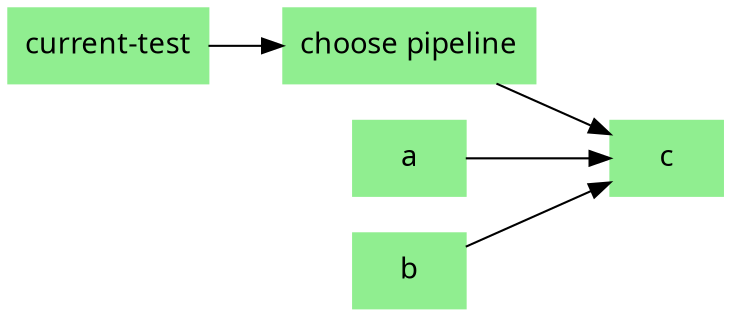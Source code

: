 digraph pipeline {
  graph [fontname="ui-system,sans-serif",bgcolor="transparent"]
  node [fontname="ui-system,sans-serif",shape="box"]
  edge [fontname="ui-system,sans-serif"]
  rankdir=LR
  n5 [label="current-test",color="#90ee90",fillcolor="#90ee90",style="filled",tooltip=" "]
  n4 [label="choose pipeline",color="#90ee90",fillcolor="#90ee90",style="filled",tooltip=" "]
  n6 [label="a",color="#90ee90",fillcolor="#90ee90",style="filled",tooltip=" "]
  n7 [label="b",color="#90ee90",fillcolor="#90ee90",style="filled",tooltip=" "]
  n1 [label="c",color="#90ee90",fillcolor="#90ee90",style="filled",tooltip=" "]
  n7 -> n1
  n6 -> n1
  n4 -> n1
  n5 -> n4
  }
